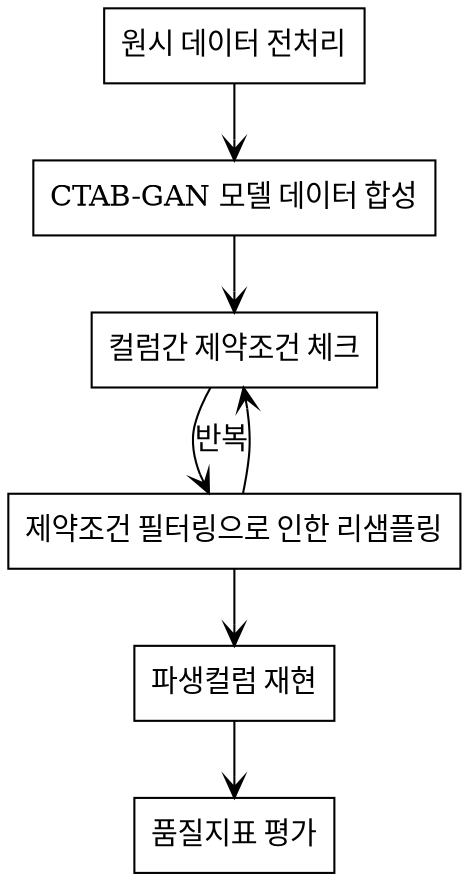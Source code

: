 // dot -Tpng comp.dot -o comp.png

digraph g {
    // graph [pad="0.5", nodesep="0.2", ranksep="0"];
    // splines = ortho
    // splines = curved
    node[shape = box]
    edge[arrowhead = vee]

    pps [label="원시 데이터 전처리"]
    // - 컬럼 메타정리 (con, cat, mixed, log ...)
    // - 컬럼 관계 파악 (제약조건, 수식관계)
    //   - 파생 컬럼 제거
    // - 독립 컬럼 그룹 블록화 (상관관계)
    
    gan [label="CTAB-GAN 모델 데이터 합성"]

    constraint [label="컬럼간 제약조건 체크"]
    // - 제약조건 필터링
    // - 수식관계 필터링

    resample [label="제약조건 필터링으로 인한 리샘플링"]
    // - 제약조건 필터링으로 인해 분포 너무 망가지지 않았는지 체크 필요

    derive [label="파생컬럼 재현"]
    // - 수식관계 이용 파새컬럼 재현

    eval [label="품질지표 평가"]
    // - JSD
    // - diff. corr.
    // - pMSE

    pps -> gan
    gan -> constraint
    constraint -> resample [label="반복"]
    resample -> constraint
    resample -> derive
    derive -> eval

}
